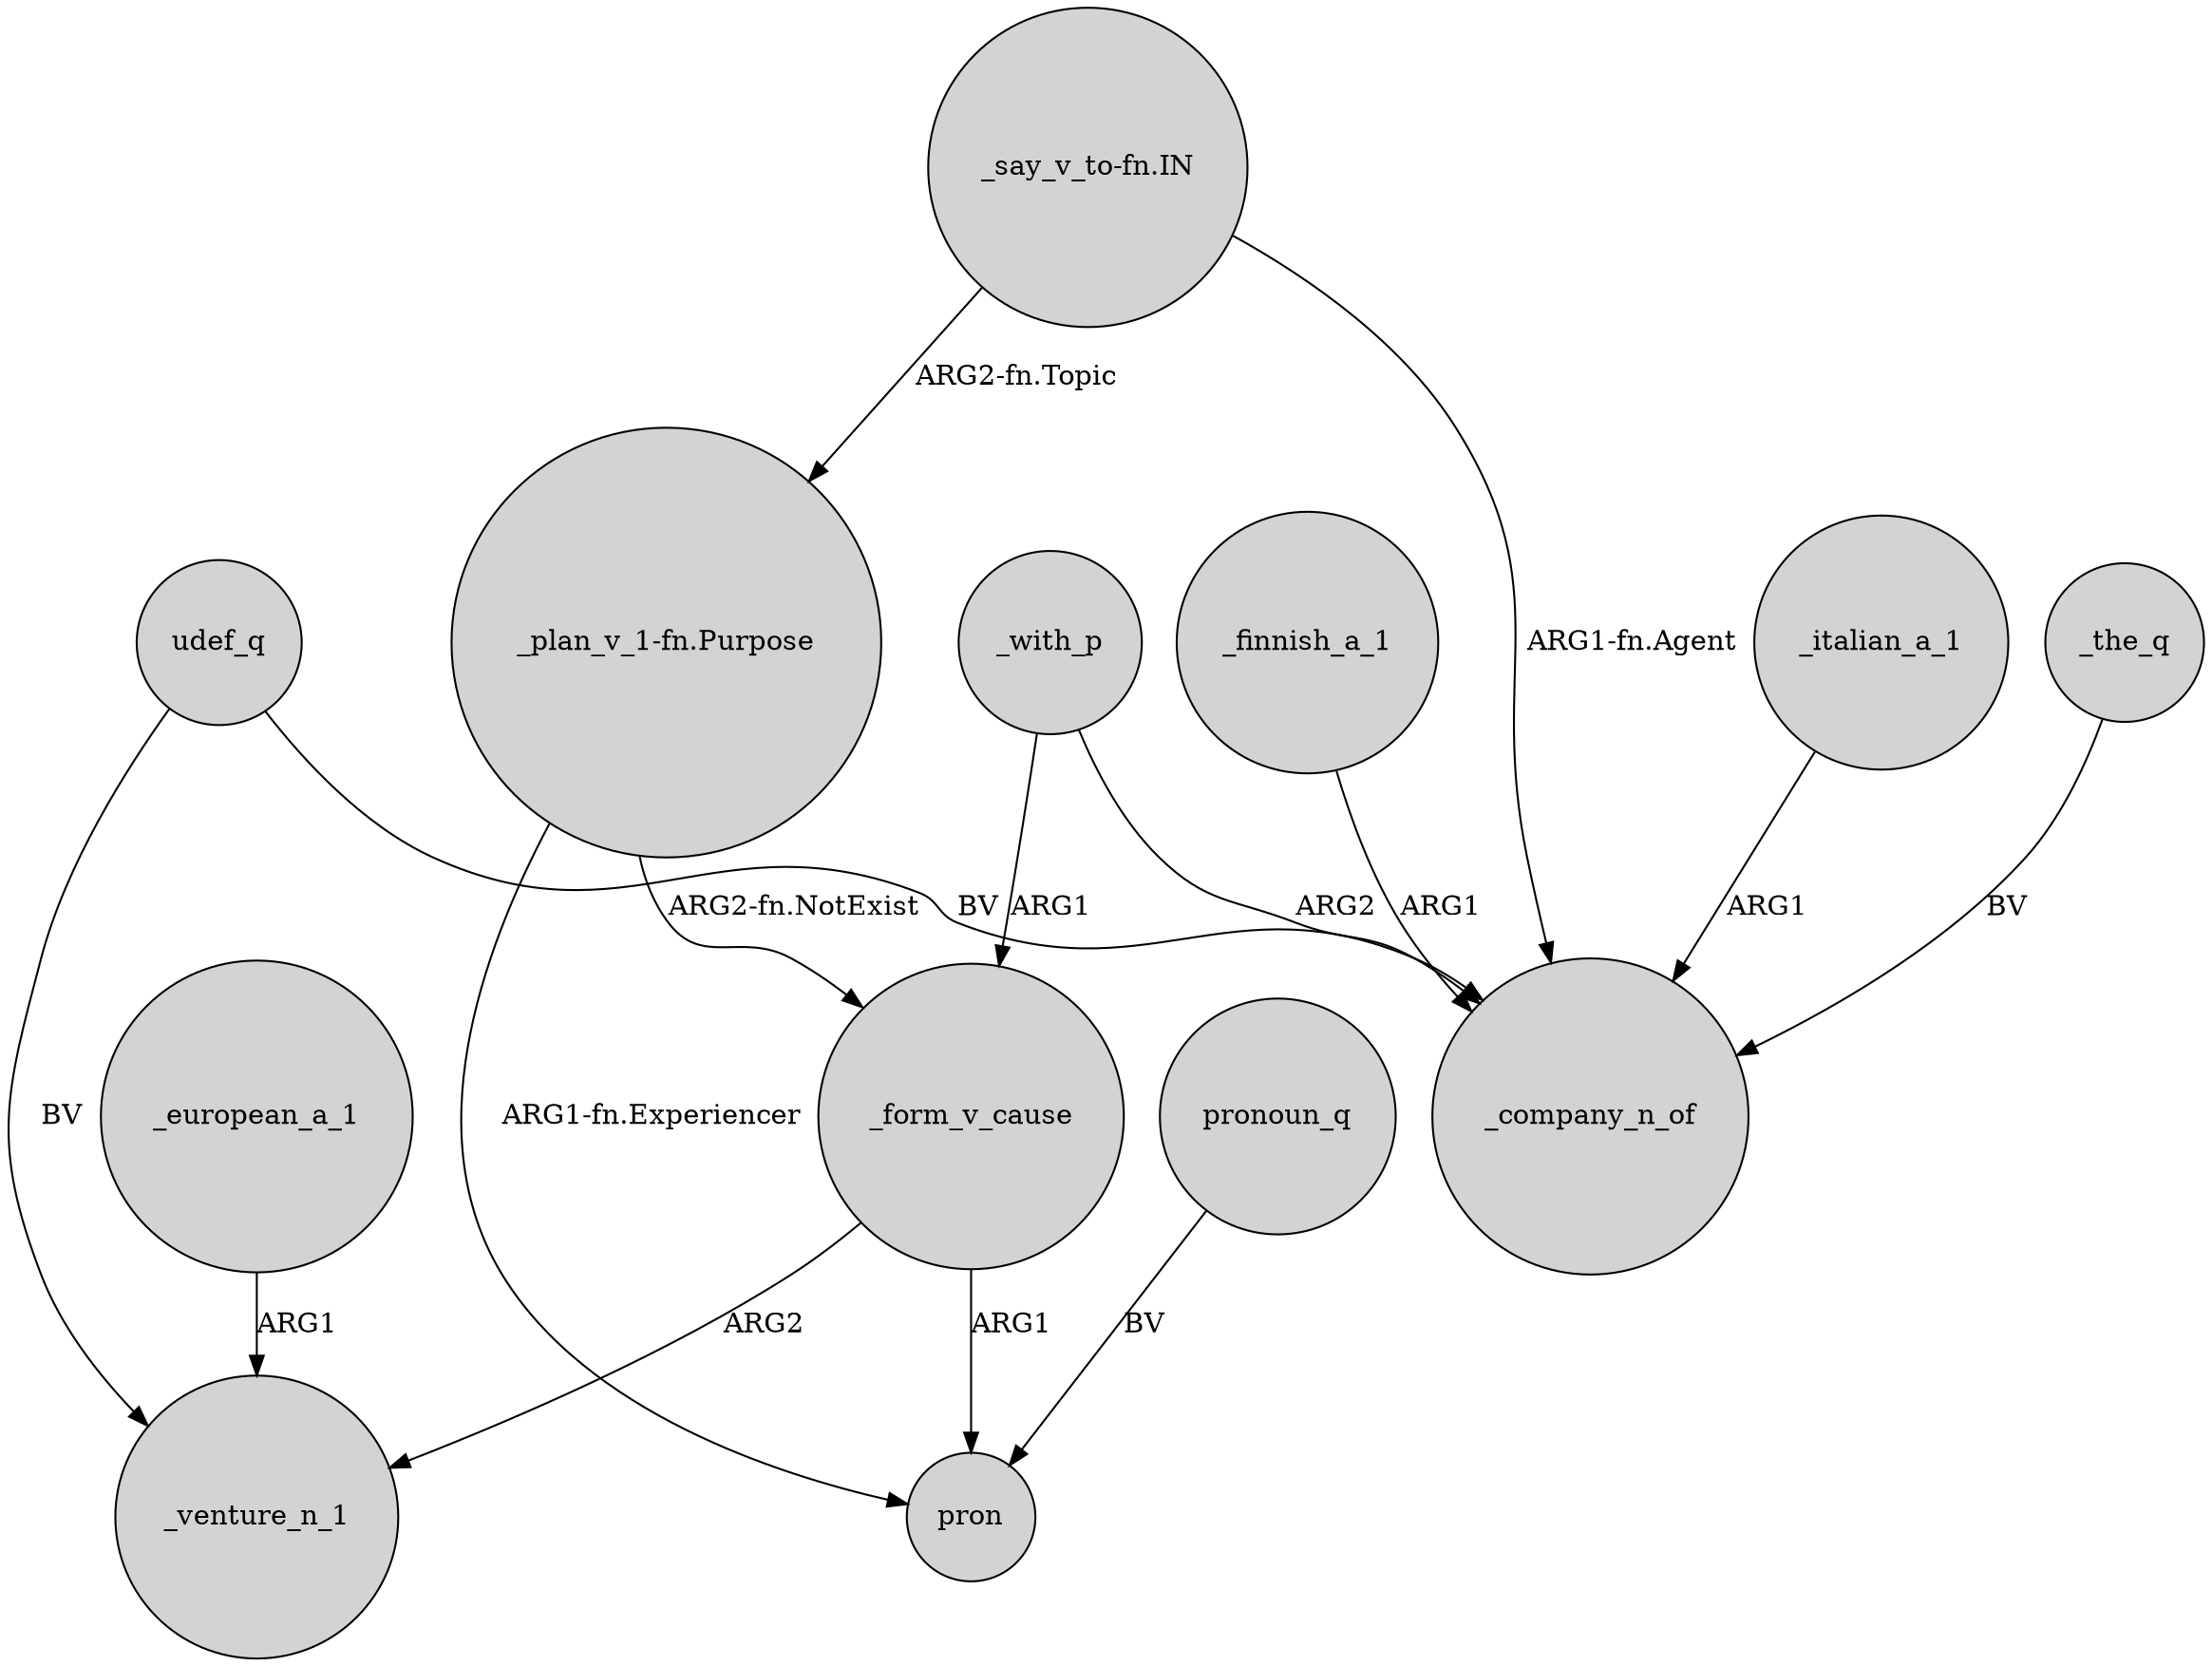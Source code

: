 digraph {
	node [shape=circle style=filled]
	_european_a_1 -> _venture_n_1 [label=ARG1]
	_finnish_a_1 -> _company_n_of [label=ARG1]
	"_say_v_to-fn.IN" -> _company_n_of [label="ARG1-fn.Agent"]
	"_plan_v_1-fn.Purpose" -> _form_v_cause [label="ARG2-fn.NotExist"]
	_italian_a_1 -> _company_n_of [label=ARG1]
	_form_v_cause -> _venture_n_1 [label=ARG2]
	_with_p -> _company_n_of [label=ARG2]
	_with_p -> _form_v_cause [label=ARG1]
	udef_q -> _company_n_of [label=BV]
	udef_q -> _venture_n_1 [label=BV]
	"_say_v_to-fn.IN" -> "_plan_v_1-fn.Purpose" [label="ARG2-fn.Topic"]
	_the_q -> _company_n_of [label=BV]
	_form_v_cause -> pron [label=ARG1]
	"_plan_v_1-fn.Purpose" -> pron [label="ARG1-fn.Experiencer"]
	pronoun_q -> pron [label=BV]
}
